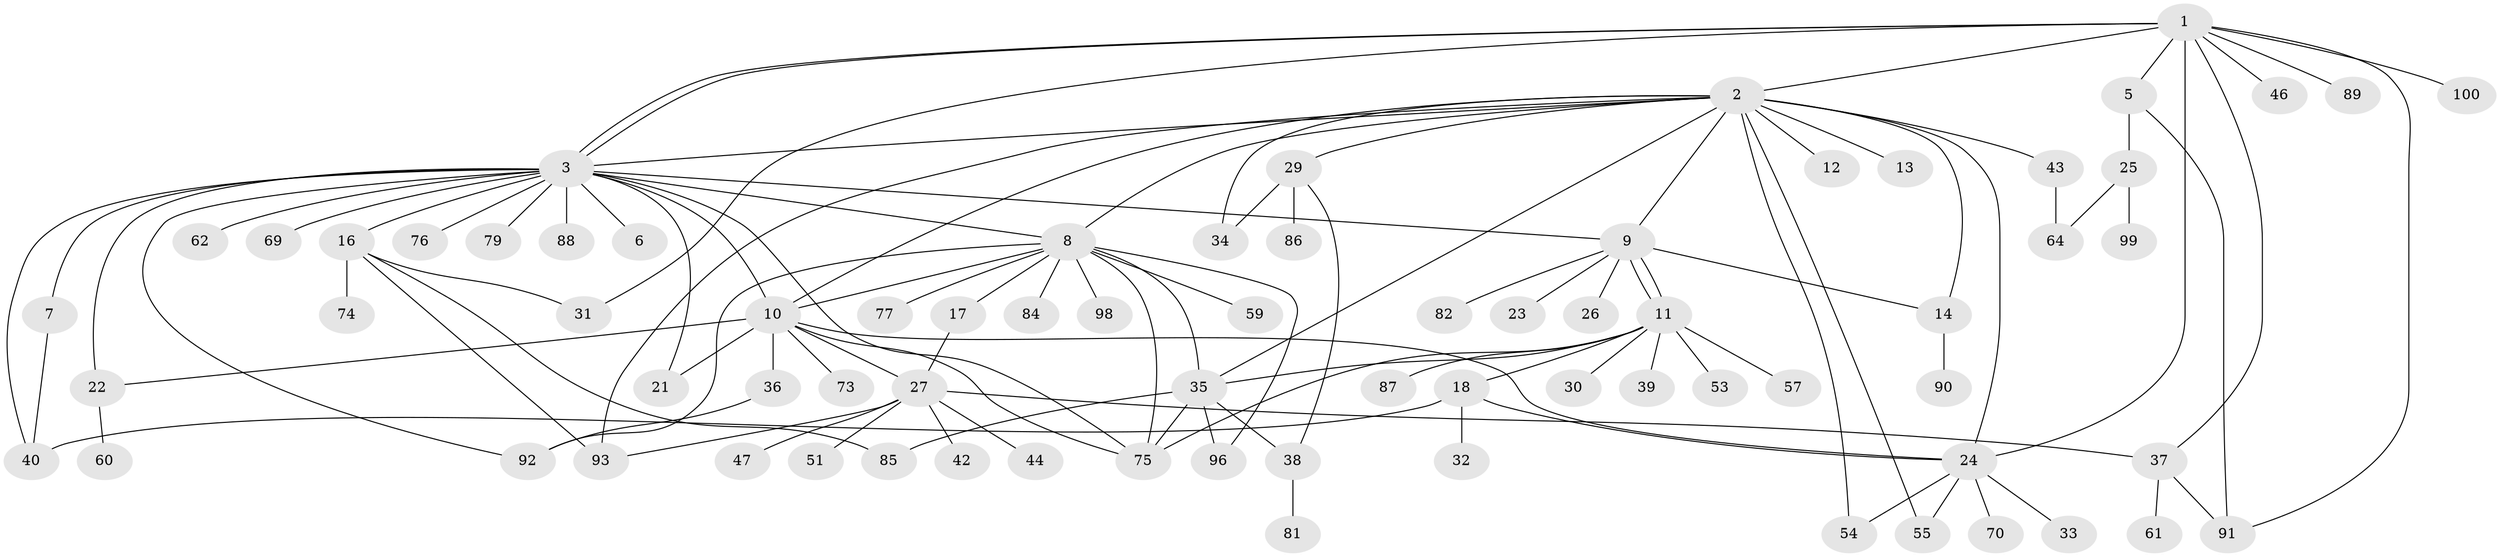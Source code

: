 // original degree distribution, {8: 0.02, 16: 0.01, 18: 0.01, 3: 0.18, 2: 0.18, 6: 0.02, 9: 0.02, 7: 0.02, 11: 0.01, 1: 0.45, 5: 0.04, 4: 0.04}
// Generated by graph-tools (version 1.1) at 2025/11/02/21/25 10:11:09]
// undirected, 74 vertices, 110 edges
graph export_dot {
graph [start="1"]
  node [color=gray90,style=filled];
  1 [super="+15"];
  2 [super="+66"];
  3 [super="+4"];
  5 [super="+19"];
  6 [super="+50"];
  7 [super="+78"];
  8 [super="+20"];
  9 [super="+80"];
  10 [super="+67"];
  11 [super="+94"];
  12;
  13;
  14;
  16 [super="+56"];
  17;
  18;
  21;
  22 [super="+63"];
  23 [super="+97"];
  24 [super="+41"];
  25 [super="+48"];
  26;
  27 [super="+28"];
  29;
  30;
  31 [super="+65"];
  32;
  33;
  34;
  35 [super="+72"];
  36 [super="+68"];
  37 [super="+52"];
  38;
  39 [super="+58"];
  40 [super="+45"];
  42;
  43 [super="+49"];
  44;
  46;
  47;
  51 [super="+95"];
  53;
  54;
  55;
  57;
  59;
  60;
  61;
  62;
  64;
  69;
  70 [super="+71"];
  73;
  74;
  75 [super="+83"];
  76;
  77;
  79;
  81;
  82;
  84;
  85;
  86;
  87;
  88;
  89;
  90;
  91;
  92;
  93;
  96;
  98;
  99;
  100;
  1 -- 2;
  1 -- 3;
  1 -- 3;
  1 -- 5;
  1 -- 24;
  1 -- 46;
  1 -- 89;
  1 -- 100;
  1 -- 91;
  1 -- 37;
  1 -- 31;
  2 -- 3;
  2 -- 8;
  2 -- 9;
  2 -- 12;
  2 -- 13;
  2 -- 14;
  2 -- 24;
  2 -- 29;
  2 -- 34;
  2 -- 43;
  2 -- 54 [weight=2];
  2 -- 55;
  2 -- 10;
  2 -- 93;
  2 -- 35;
  3 -- 6;
  3 -- 9;
  3 -- 10;
  3 -- 16;
  3 -- 21;
  3 -- 22;
  3 -- 69;
  3 -- 76;
  3 -- 79;
  3 -- 88;
  3 -- 92;
  3 -- 8;
  3 -- 62;
  3 -- 7;
  3 -- 40;
  3 -- 75;
  5 -- 25;
  5 -- 91;
  7 -- 40;
  8 -- 10;
  8 -- 17;
  8 -- 96;
  8 -- 98;
  8 -- 35;
  8 -- 75;
  8 -- 77;
  8 -- 84;
  8 -- 59;
  8 -- 92;
  9 -- 11;
  9 -- 11;
  9 -- 14;
  9 -- 23;
  9 -- 26;
  9 -- 82;
  10 -- 21;
  10 -- 24;
  10 -- 36;
  10 -- 73;
  10 -- 75;
  10 -- 22;
  10 -- 27;
  11 -- 18;
  11 -- 30;
  11 -- 35;
  11 -- 39;
  11 -- 53;
  11 -- 57;
  11 -- 75 [weight=2];
  11 -- 87;
  14 -- 90;
  16 -- 31;
  16 -- 74;
  16 -- 93;
  16 -- 85;
  17 -- 27;
  18 -- 24;
  18 -- 32;
  18 -- 40;
  22 -- 60;
  24 -- 33;
  24 -- 54;
  24 -- 55;
  24 -- 70;
  25 -- 64;
  25 -- 99;
  27 -- 37;
  27 -- 44;
  27 -- 47;
  27 -- 51;
  27 -- 42;
  27 -- 93;
  29 -- 34;
  29 -- 38;
  29 -- 86;
  35 -- 38;
  35 -- 85;
  35 -- 96;
  35 -- 75;
  36 -- 92;
  37 -- 91;
  37 -- 61;
  38 -- 81;
  43 -- 64;
}
